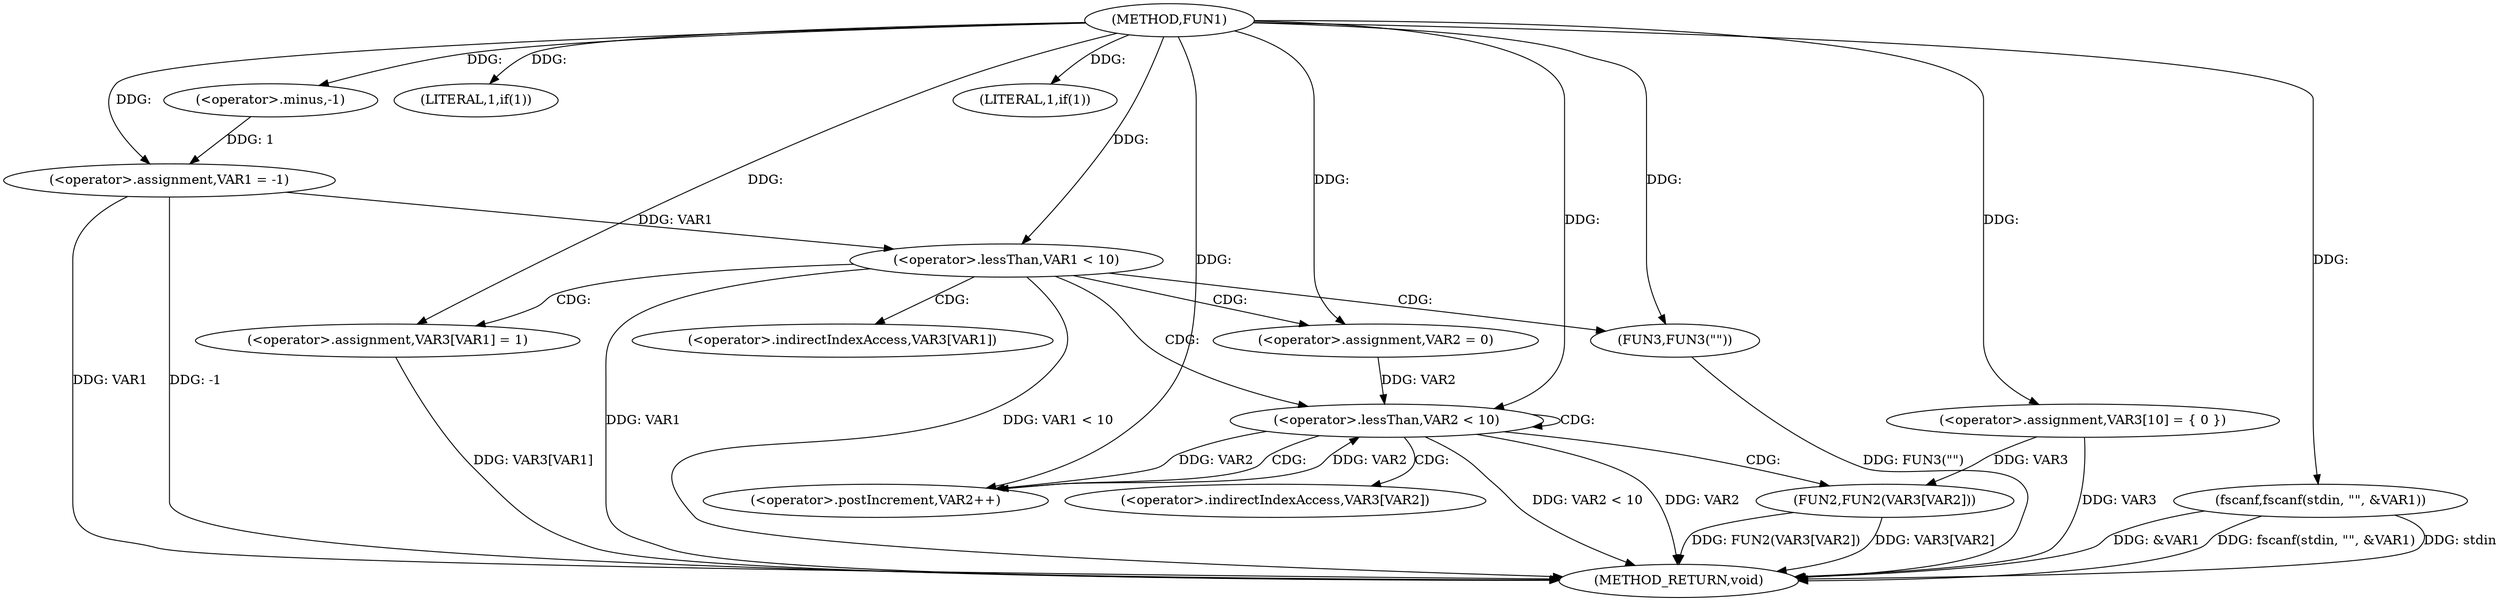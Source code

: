 digraph FUN1 {  
"1000100" [label = "(METHOD,FUN1)" ]
"1000151" [label = "(METHOD_RETURN,void)" ]
"1000103" [label = "(<operator>.assignment,VAR1 = -1)" ]
"1000105" [label = "(<operator>.minus,-1)" ]
"1000108" [label = "(LITERAL,1,if(1))" ]
"1000110" [label = "(fscanf,fscanf(stdin, \"\", &VAR1))" ]
"1000116" [label = "(LITERAL,1,if(1))" ]
"1000121" [label = "(<operator>.assignment,VAR3[10] = { 0 })" ]
"1000124" [label = "(<operator>.lessThan,VAR1 < 10)" ]
"1000128" [label = "(<operator>.assignment,VAR3[VAR1] = 1)" ]
"1000134" [label = "(<operator>.assignment,VAR2 = 0)" ]
"1000137" [label = "(<operator>.lessThan,VAR2 < 10)" ]
"1000140" [label = "(<operator>.postIncrement,VAR2++)" ]
"1000143" [label = "(FUN2,FUN2(VAR3[VAR2]))" ]
"1000149" [label = "(FUN3,FUN3(\"\"))" ]
"1000129" [label = "(<operator>.indirectIndexAccess,VAR3[VAR1])" ]
"1000144" [label = "(<operator>.indirectIndexAccess,VAR3[VAR2])" ]
  "1000124" -> "1000151"  [ label = "DDG: VAR1"] 
  "1000103" -> "1000151"  [ label = "DDG: VAR1"] 
  "1000103" -> "1000151"  [ label = "DDG: -1"] 
  "1000149" -> "1000151"  [ label = "DDG: FUN3(\"\")"] 
  "1000110" -> "1000151"  [ label = "DDG: stdin"] 
  "1000137" -> "1000151"  [ label = "DDG: VAR2 < 10"] 
  "1000124" -> "1000151"  [ label = "DDG: VAR1 < 10"] 
  "1000128" -> "1000151"  [ label = "DDG: VAR3[VAR1]"] 
  "1000143" -> "1000151"  [ label = "DDG: VAR3[VAR2]"] 
  "1000110" -> "1000151"  [ label = "DDG: &VAR1"] 
  "1000110" -> "1000151"  [ label = "DDG: fscanf(stdin, \"\", &VAR1)"] 
  "1000143" -> "1000151"  [ label = "DDG: FUN2(VAR3[VAR2])"] 
  "1000121" -> "1000151"  [ label = "DDG: VAR3"] 
  "1000137" -> "1000151"  [ label = "DDG: VAR2"] 
  "1000105" -> "1000103"  [ label = "DDG: 1"] 
  "1000100" -> "1000103"  [ label = "DDG: "] 
  "1000100" -> "1000105"  [ label = "DDG: "] 
  "1000100" -> "1000108"  [ label = "DDG: "] 
  "1000100" -> "1000110"  [ label = "DDG: "] 
  "1000100" -> "1000116"  [ label = "DDG: "] 
  "1000100" -> "1000121"  [ label = "DDG: "] 
  "1000103" -> "1000124"  [ label = "DDG: VAR1"] 
  "1000100" -> "1000124"  [ label = "DDG: "] 
  "1000100" -> "1000128"  [ label = "DDG: "] 
  "1000100" -> "1000134"  [ label = "DDG: "] 
  "1000140" -> "1000137"  [ label = "DDG: VAR2"] 
  "1000134" -> "1000137"  [ label = "DDG: VAR2"] 
  "1000100" -> "1000137"  [ label = "DDG: "] 
  "1000137" -> "1000140"  [ label = "DDG: VAR2"] 
  "1000100" -> "1000140"  [ label = "DDG: "] 
  "1000121" -> "1000143"  [ label = "DDG: VAR3"] 
  "1000100" -> "1000149"  [ label = "DDG: "] 
  "1000124" -> "1000128"  [ label = "CDG: "] 
  "1000124" -> "1000137"  [ label = "CDG: "] 
  "1000124" -> "1000129"  [ label = "CDG: "] 
  "1000124" -> "1000149"  [ label = "CDG: "] 
  "1000124" -> "1000134"  [ label = "CDG: "] 
  "1000137" -> "1000143"  [ label = "CDG: "] 
  "1000137" -> "1000137"  [ label = "CDG: "] 
  "1000137" -> "1000144"  [ label = "CDG: "] 
  "1000137" -> "1000140"  [ label = "CDG: "] 
}
